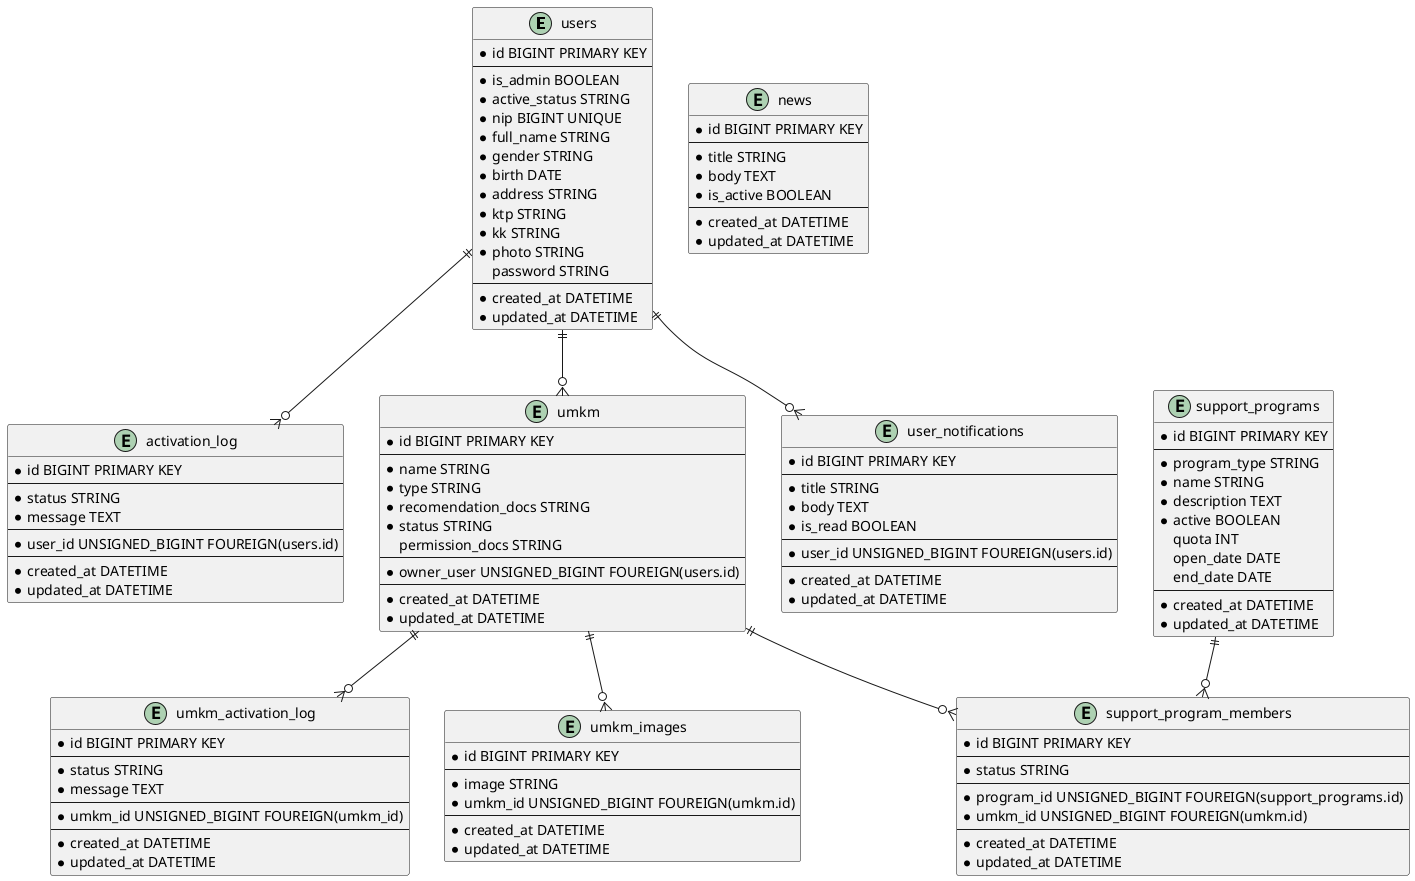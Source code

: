 @startuml

entity users {
    * id BIGINT PRIMARY KEY
    --
    * is_admin BOOLEAN
    * active_status STRING
    ' active
    ' pending
    * nip BIGINT UNIQUE
    * full_name STRING
    * gender STRING
    * birth DATE
    * address STRING
    * ktp STRING
    * kk STRING
    * photo STRING
    password STRING
    --
    * created_at DATETIME
    * updated_at DATETIME
}

entity activation_log {
    * id BIGINT PRIMARY KEY
    --
    * status STRING
    ' acc
    ' rejected
    ' revoked
    * message TEXT
    --
    * user_id UNSIGNED_BIGINT FOUREIGN(users.id)
    --
    * created_at DATETIME
    * updated_at DATETIME
}

entity umkm {
    * id BIGINT PRIMARY KEY
    --
    * name STRING
    * type STRING
    ' koperasi
    ' umkm
    * recomendation_docs STRING
    * status STRING
    ' verified
    ' pending
    ' rejected
    permission_docs STRING
    --
    * owner_user UNSIGNED_BIGINT FOUREIGN(users.id)
    --
    * created_at DATETIME
    * updated_at DATETIME
}

entity umkm_activation_log {
    * id BIGINT PRIMARY KEY
    --
    * status STRING
    ' acc
    ' rejected
    ' revoked
    * message TEXT
    --
    * umkm_id UNSIGNED_BIGINT FOUREIGN(umkm_id)
    --
    * created_at DATETIME
    * updated_at DATETIME
}

entity umkm_images{
    * id BIGINT PRIMARY KEY
    --
    * image STRING
    * umkm_id UNSIGNED_BIGINT FOUREIGN(umkm.id)
    --
    * created_at DATETIME
    * updated_at DATETIME
}

entity support_programs {
    * id BIGINT PRIMARY KEY
    --
    * program_type STRING
    * name STRING
    * description TEXT
    * active BOOLEAN
    quota INT
    open_date DATE
    end_date DATE
    --
    * created_at DATETIME
    * updated_at DATETIME
}

entity support_program_members {
    * id BIGINT PRIMARY KEY
    --
    * status STRING
    ' pending
    ' verified
    --
    * program_id UNSIGNED_BIGINT FOUREIGN(support_programs.id)
    * umkm_id UNSIGNED_BIGINT FOUREIGN(umkm.id)
    --
    * created_at DATETIME
    * updated_at DATETIME
}

entity user_notifications {
    * id BIGINT PRIMARY KEY
    --
    * title STRING
    * body TEXT
    * is_read BOOLEAN
    --
    * user_id UNSIGNED_BIGINT FOUREIGN(users.id)
    --
    * created_at DATETIME
    * updated_at DATETIME
}

entity news {
    * id BIGINT PRIMARY KEY
    --
    * title STRING
    * body TEXT
    * is_active BOOLEAN
    --
    * created_at DATETIME
    * updated_at DATETIME
}




users ||--o{ user_notifications
users ||--o{ umkm
users ||--o{ activation_log

support_programs ||--o{ support_program_members
umkm ||--o{ support_program_members

umkm ||--o{ umkm_images
umkm ||--o{ umkm_activation_log

@enduml